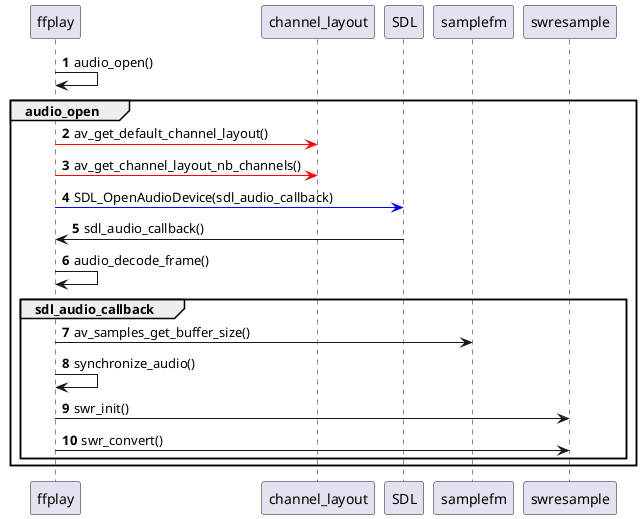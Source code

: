 @startuml
autonumber


ffplay -> ffplay: audio_open()

group audio_open
    ffplay [#red]-> channel_layout: av_get_default_channel_layout()

    ffplay [#red]-> channel_layout: av_get_channel_layout_nb_channels()

    ffplay [#blue]-> SDL: SDL_OpenAudioDevice(sdl_audio_callback)

    SDL -> ffplay:sdl_audio_callback()

    ffplay -> ffplay:audio_decode_frame()

    group sdl_audio_callback

        ffplay -> samplefm:av_samples_get_buffer_size()

        ffplay -> ffplay:synchronize_audio()

        ffplay -> swresample:swr_init()

        ffplay -> swresample:swr_convert()
    end
end



@enduml